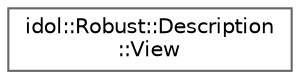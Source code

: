 digraph "Graphical Class Hierarchy"
{
 // LATEX_PDF_SIZE
  bgcolor="transparent";
  edge [fontname=Helvetica,fontsize=10,labelfontname=Helvetica,labelfontsize=10];
  node [fontname=Helvetica,fontsize=10,shape=box,height=0.2,width=0.4];
  rankdir="LR";
  Node0 [id="Node000000",label="idol::Robust::Description\l::View",height=0.2,width=0.4,color="grey40", fillcolor="white", style="filled",URL="$classidol_1_1Robust_1_1Description_1_1View.html",tooltip=" "];
}
